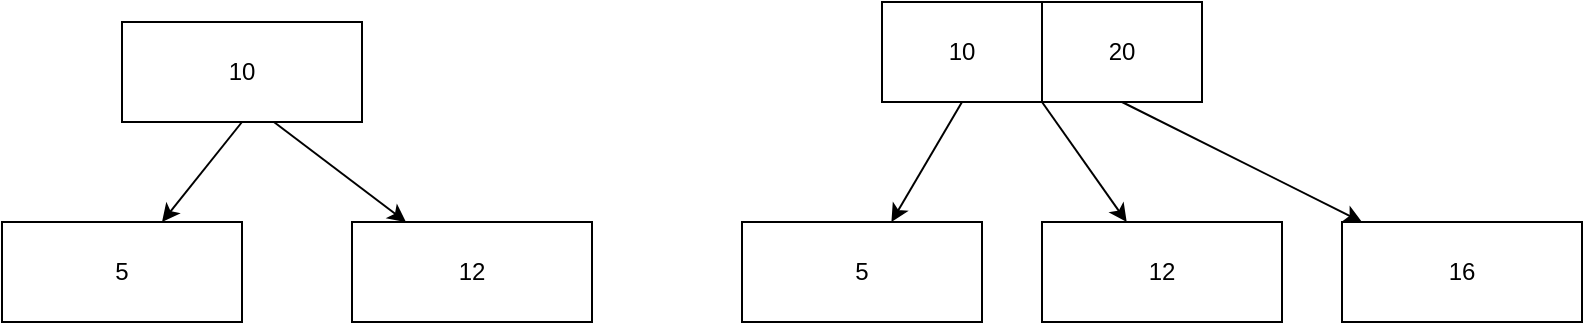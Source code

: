 <mxfile version="20.3.0" type="device"><diagram id="Vbz942uH6w2BKwqi0gJl" name="Page-1"><mxGraphModel dx="914" dy="672" grid="1" gridSize="10" guides="1" tooltips="1" connect="1" arrows="1" fold="1" page="1" pageScale="1" pageWidth="850" pageHeight="1100" math="0" shadow="0"><root><mxCell id="0"/><mxCell id="1" parent="0"/><mxCell id="mP7PXPwQoNCoH1Z6HfE9-1" value="10" style="rounded=0;whiteSpace=wrap;html=1;" vertex="1" parent="1"><mxGeometry x="190" y="170" width="120" height="50" as="geometry"/></mxCell><mxCell id="mP7PXPwQoNCoH1Z6HfE9-2" value="5" style="rounded=0;whiteSpace=wrap;html=1;" vertex="1" parent="1"><mxGeometry x="130" y="270" width="120" height="50" as="geometry"/></mxCell><mxCell id="mP7PXPwQoNCoH1Z6HfE9-3" value="12" style="rounded=0;whiteSpace=wrap;html=1;" vertex="1" parent="1"><mxGeometry x="305" y="270" width="120" height="50" as="geometry"/></mxCell><mxCell id="mP7PXPwQoNCoH1Z6HfE9-4" value="" style="endArrow=classic;html=1;rounded=0;exitX=0.5;exitY=1;exitDx=0;exitDy=0;" edge="1" parent="1" source="mP7PXPwQoNCoH1Z6HfE9-1" target="mP7PXPwQoNCoH1Z6HfE9-2"><mxGeometry width="50" height="50" relative="1" as="geometry"><mxPoint x="400" y="370" as="sourcePoint"/><mxPoint x="450" y="320" as="targetPoint"/></mxGeometry></mxCell><mxCell id="mP7PXPwQoNCoH1Z6HfE9-5" value="" style="endArrow=classic;html=1;rounded=0;exitX=0.633;exitY=1;exitDx=0;exitDy=0;exitPerimeter=0;" edge="1" parent="1" source="mP7PXPwQoNCoH1Z6HfE9-1" target="mP7PXPwQoNCoH1Z6HfE9-3"><mxGeometry width="50" height="50" relative="1" as="geometry"><mxPoint x="400" y="370" as="sourcePoint"/><mxPoint x="450" y="320" as="targetPoint"/></mxGeometry></mxCell><mxCell id="mP7PXPwQoNCoH1Z6HfE9-6" value="10" style="rounded=0;whiteSpace=wrap;html=1;" vertex="1" parent="1"><mxGeometry x="570" y="160" width="80" height="50" as="geometry"/></mxCell><mxCell id="mP7PXPwQoNCoH1Z6HfE9-7" value="5" style="rounded=0;whiteSpace=wrap;html=1;" vertex="1" parent="1"><mxGeometry x="500" y="270" width="120" height="50" as="geometry"/></mxCell><mxCell id="mP7PXPwQoNCoH1Z6HfE9-8" value="12" style="rounded=0;whiteSpace=wrap;html=1;" vertex="1" parent="1"><mxGeometry x="650" y="270" width="120" height="50" as="geometry"/></mxCell><mxCell id="mP7PXPwQoNCoH1Z6HfE9-9" value="" style="endArrow=classic;html=1;rounded=0;exitX=0.5;exitY=1;exitDx=0;exitDy=0;" edge="1" parent="1" source="mP7PXPwQoNCoH1Z6HfE9-6" target="mP7PXPwQoNCoH1Z6HfE9-7"><mxGeometry width="50" height="50" relative="1" as="geometry"><mxPoint x="780" y="360" as="sourcePoint"/><mxPoint x="830" y="310" as="targetPoint"/></mxGeometry></mxCell><mxCell id="mP7PXPwQoNCoH1Z6HfE9-10" value="" style="endArrow=classic;html=1;rounded=0;exitX=1;exitY=1;exitDx=0;exitDy=0;" edge="1" parent="1" source="mP7PXPwQoNCoH1Z6HfE9-6" target="mP7PXPwQoNCoH1Z6HfE9-8"><mxGeometry width="50" height="50" relative="1" as="geometry"><mxPoint x="780" y="360" as="sourcePoint"/><mxPoint x="830" y="310" as="targetPoint"/></mxGeometry></mxCell><mxCell id="mP7PXPwQoNCoH1Z6HfE9-11" value="20" style="rounded=0;whiteSpace=wrap;html=1;" vertex="1" parent="1"><mxGeometry x="650" y="160" width="80" height="50" as="geometry"/></mxCell><mxCell id="mP7PXPwQoNCoH1Z6HfE9-12" value="16" style="rounded=0;whiteSpace=wrap;html=1;" vertex="1" parent="1"><mxGeometry x="800" y="270" width="120" height="50" as="geometry"/></mxCell><mxCell id="mP7PXPwQoNCoH1Z6HfE9-13" value="" style="endArrow=classic;html=1;rounded=0;exitX=0.5;exitY=1;exitDx=0;exitDy=0;" edge="1" parent="1" source="mP7PXPwQoNCoH1Z6HfE9-11" target="mP7PXPwQoNCoH1Z6HfE9-12"><mxGeometry width="50" height="50" relative="1" as="geometry"><mxPoint x="520" y="370" as="sourcePoint"/><mxPoint x="570" y="320" as="targetPoint"/></mxGeometry></mxCell></root></mxGraphModel></diagram></mxfile>